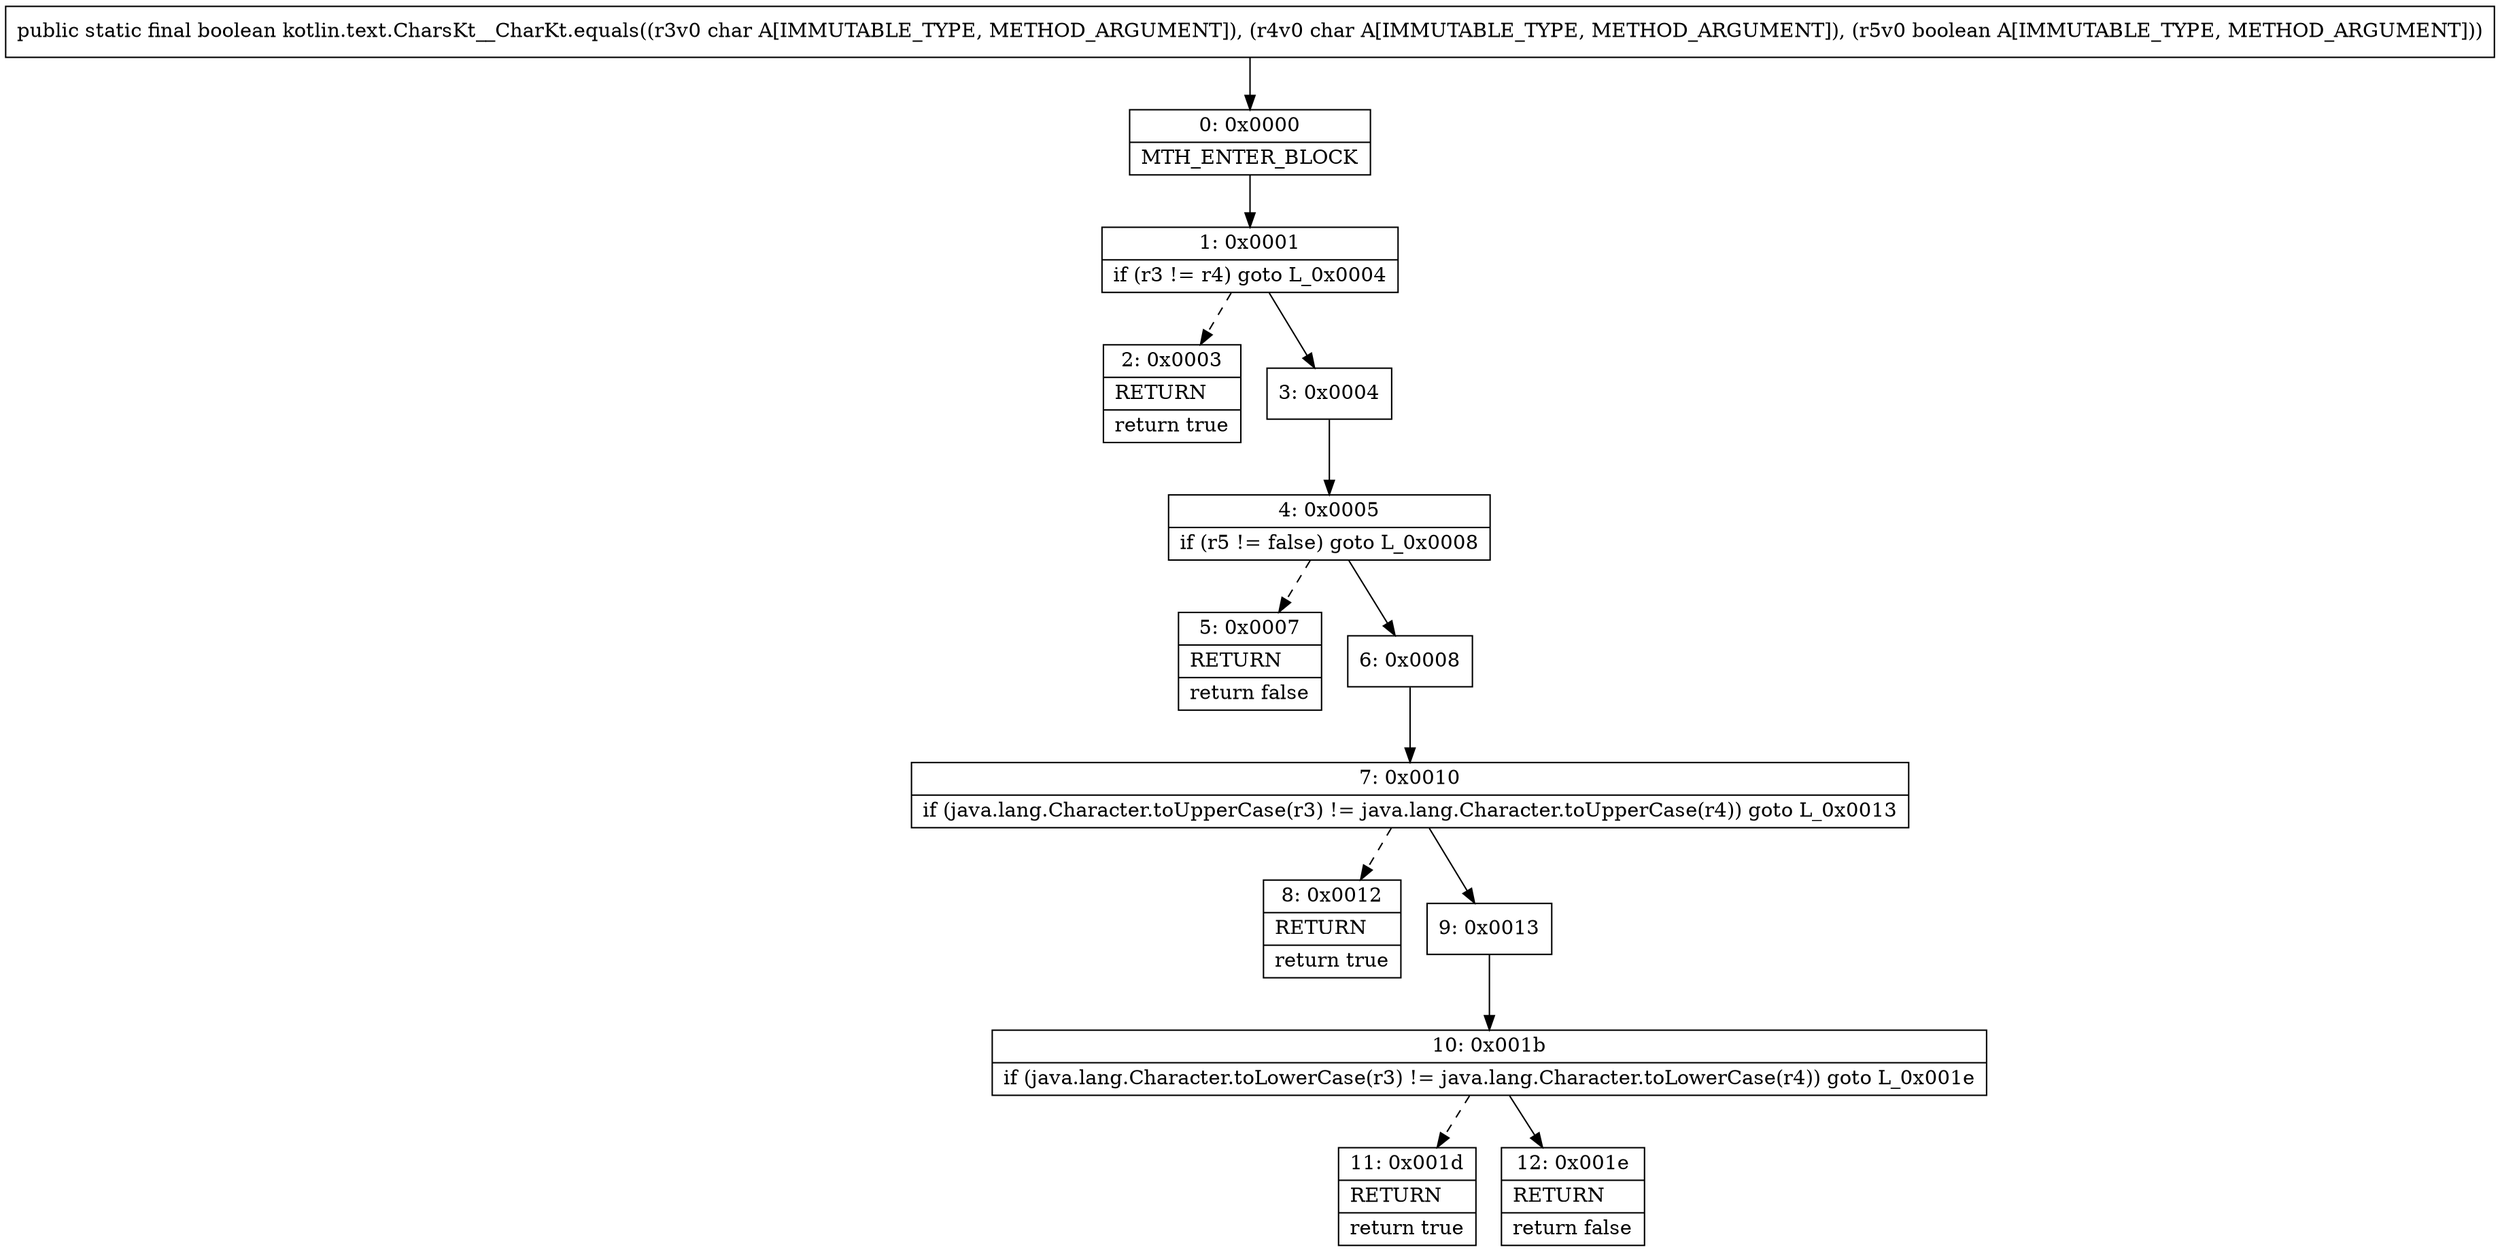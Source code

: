 digraph "CFG forkotlin.text.CharsKt__CharKt.equals(CCZ)Z" {
Node_0 [shape=record,label="{0\:\ 0x0000|MTH_ENTER_BLOCK\l}"];
Node_1 [shape=record,label="{1\:\ 0x0001|if (r3 != r4) goto L_0x0004\l}"];
Node_2 [shape=record,label="{2\:\ 0x0003|RETURN\l|return true\l}"];
Node_3 [shape=record,label="{3\:\ 0x0004}"];
Node_4 [shape=record,label="{4\:\ 0x0005|if (r5 != false) goto L_0x0008\l}"];
Node_5 [shape=record,label="{5\:\ 0x0007|RETURN\l|return false\l}"];
Node_6 [shape=record,label="{6\:\ 0x0008}"];
Node_7 [shape=record,label="{7\:\ 0x0010|if (java.lang.Character.toUpperCase(r3) != java.lang.Character.toUpperCase(r4)) goto L_0x0013\l}"];
Node_8 [shape=record,label="{8\:\ 0x0012|RETURN\l|return true\l}"];
Node_9 [shape=record,label="{9\:\ 0x0013}"];
Node_10 [shape=record,label="{10\:\ 0x001b|if (java.lang.Character.toLowerCase(r3) != java.lang.Character.toLowerCase(r4)) goto L_0x001e\l}"];
Node_11 [shape=record,label="{11\:\ 0x001d|RETURN\l|return true\l}"];
Node_12 [shape=record,label="{12\:\ 0x001e|RETURN\l|return false\l}"];
MethodNode[shape=record,label="{public static final boolean kotlin.text.CharsKt__CharKt.equals((r3v0 char A[IMMUTABLE_TYPE, METHOD_ARGUMENT]), (r4v0 char A[IMMUTABLE_TYPE, METHOD_ARGUMENT]), (r5v0 boolean A[IMMUTABLE_TYPE, METHOD_ARGUMENT])) }"];
MethodNode -> Node_0;
Node_0 -> Node_1;
Node_1 -> Node_2[style=dashed];
Node_1 -> Node_3;
Node_3 -> Node_4;
Node_4 -> Node_5[style=dashed];
Node_4 -> Node_6;
Node_6 -> Node_7;
Node_7 -> Node_8[style=dashed];
Node_7 -> Node_9;
Node_9 -> Node_10;
Node_10 -> Node_11[style=dashed];
Node_10 -> Node_12;
}

